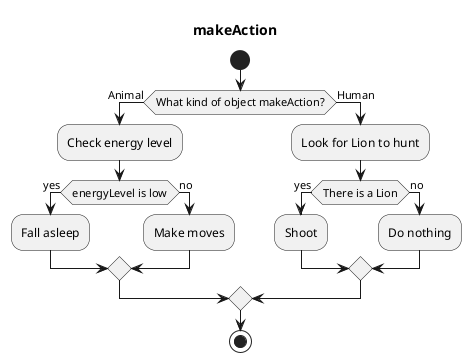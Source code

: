 @startuml
title makeAction
start
if(What kind of object makeAction?) then(Animal)
    :Check energy level;
    if(energyLevel is low) then (yes)
        :Fall asleep;
    else(no)
        :Make moves;
    endif
else(Human)
    :Look for Lion to hunt;
    if(There is a Lion) then (yes)
        :Shoot;
    else(no)
        :Do nothing;
    endif;
endif
stop
@enduml